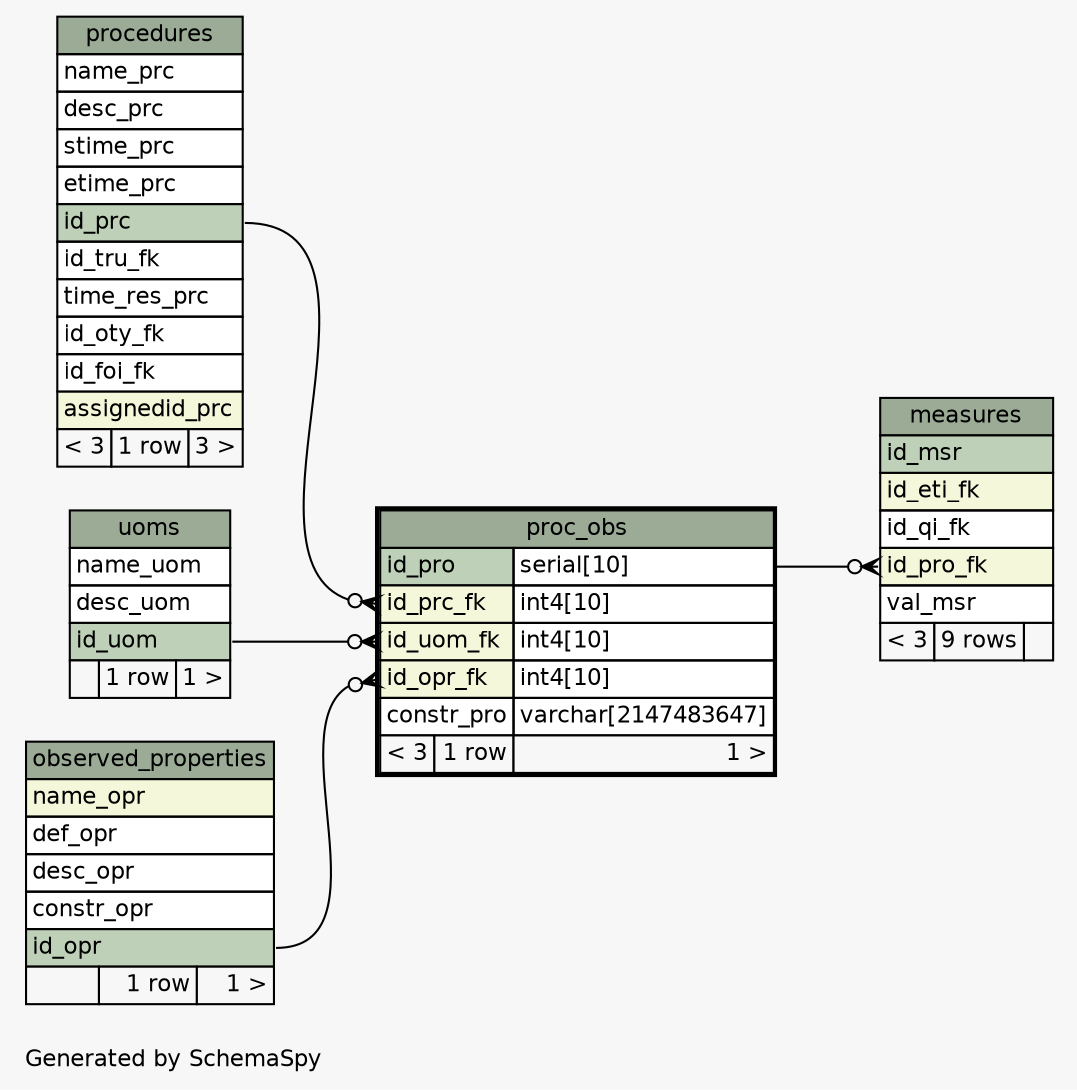 // dot 2.26.3 on Linux 3.2.0-38-generic-pae
// SchemaSpy rev 590
digraph "oneDegreeRelationshipsDiagram" {
  graph [
    rankdir="RL"
    bgcolor="#f7f7f7"
    label="\nGenerated by SchemaSpy"
    labeljust="l"
    nodesep="0.18"
    ranksep="0.46"
    fontname="Helvetica"
    fontsize="11"
  ];
  node [
    fontname="Helvetica"
    fontsize="11"
    shape="plaintext"
  ];
  edge [
    arrowsize="0.8"
  ];
  "measures":"id_pro_fk":w -> "proc_obs":"id_pro.type":e [arrowhead=none dir=back arrowtail=crowodot];
  "proc_obs":"id_opr_fk":w -> "observed_properties":"id_opr":e [arrowhead=none dir=back arrowtail=crowodot];
  "proc_obs":"id_prc_fk":w -> "procedures":"id_prc":e [arrowhead=none dir=back arrowtail=crowodot];
  "proc_obs":"id_uom_fk":w -> "uoms":"id_uom":e [arrowhead=none dir=back arrowtail=crowodot];
  "measures" [
    label=<
    <TABLE BORDER="0" CELLBORDER="1" CELLSPACING="0" BGCOLOR="#ffffff">
      <TR><TD COLSPAN="3" BGCOLOR="#9bab96" ALIGN="CENTER">measures</TD></TR>
      <TR><TD PORT="id_msr" COLSPAN="3" BGCOLOR="#bed1b8" ALIGN="LEFT">id_msr</TD></TR>
      <TR><TD PORT="id_eti_fk" COLSPAN="3" BGCOLOR="#f4f7da" ALIGN="LEFT">id_eti_fk</TD></TR>
      <TR><TD PORT="id_qi_fk" COLSPAN="3" ALIGN="LEFT">id_qi_fk</TD></TR>
      <TR><TD PORT="id_pro_fk" COLSPAN="3" BGCOLOR="#f4f7da" ALIGN="LEFT">id_pro_fk</TD></TR>
      <TR><TD PORT="val_msr" COLSPAN="3" ALIGN="LEFT">val_msr</TD></TR>
      <TR><TD ALIGN="LEFT" BGCOLOR="#f7f7f7">&lt; 3</TD><TD ALIGN="RIGHT" BGCOLOR="#f7f7f7">9 rows</TD><TD ALIGN="RIGHT" BGCOLOR="#f7f7f7">  </TD></TR>
    </TABLE>>
    URL="measures.html"
    tooltip="measures"
  ];
  "observed_properties" [
    label=<
    <TABLE BORDER="0" CELLBORDER="1" CELLSPACING="0" BGCOLOR="#ffffff">
      <TR><TD COLSPAN="3" BGCOLOR="#9bab96" ALIGN="CENTER">observed_properties</TD></TR>
      <TR><TD PORT="name_opr" COLSPAN="3" BGCOLOR="#f4f7da" ALIGN="LEFT">name_opr</TD></TR>
      <TR><TD PORT="def_opr" COLSPAN="3" ALIGN="LEFT">def_opr</TD></TR>
      <TR><TD PORT="desc_opr" COLSPAN="3" ALIGN="LEFT">desc_opr</TD></TR>
      <TR><TD PORT="constr_opr" COLSPAN="3" ALIGN="LEFT">constr_opr</TD></TR>
      <TR><TD PORT="id_opr" COLSPAN="3" BGCOLOR="#bed1b8" ALIGN="LEFT">id_opr</TD></TR>
      <TR><TD ALIGN="LEFT" BGCOLOR="#f7f7f7">  </TD><TD ALIGN="RIGHT" BGCOLOR="#f7f7f7">1 row</TD><TD ALIGN="RIGHT" BGCOLOR="#f7f7f7">1 &gt;</TD></TR>
    </TABLE>>
    URL="observed_properties.html"
    tooltip="observed_properties"
  ];
  "proc_obs" [
    label=<
    <TABLE BORDER="2" CELLBORDER="1" CELLSPACING="0" BGCOLOR="#ffffff">
      <TR><TD COLSPAN="3" BGCOLOR="#9bab96" ALIGN="CENTER">proc_obs</TD></TR>
      <TR><TD PORT="id_pro" COLSPAN="2" BGCOLOR="#bed1b8" ALIGN="LEFT">id_pro</TD><TD PORT="id_pro.type" ALIGN="LEFT">serial[10]</TD></TR>
      <TR><TD PORT="id_prc_fk" COLSPAN="2" BGCOLOR="#f4f7da" ALIGN="LEFT">id_prc_fk</TD><TD PORT="id_prc_fk.type" ALIGN="LEFT">int4[10]</TD></TR>
      <TR><TD PORT="id_uom_fk" COLSPAN="2" BGCOLOR="#f4f7da" ALIGN="LEFT">id_uom_fk</TD><TD PORT="id_uom_fk.type" ALIGN="LEFT">int4[10]</TD></TR>
      <TR><TD PORT="id_opr_fk" COLSPAN="2" BGCOLOR="#f4f7da" ALIGN="LEFT">id_opr_fk</TD><TD PORT="id_opr_fk.type" ALIGN="LEFT">int4[10]</TD></TR>
      <TR><TD PORT="constr_pro" COLSPAN="2" ALIGN="LEFT">constr_pro</TD><TD PORT="constr_pro.type" ALIGN="LEFT">varchar[2147483647]</TD></TR>
      <TR><TD ALIGN="LEFT" BGCOLOR="#f7f7f7">&lt; 3</TD><TD ALIGN="RIGHT" BGCOLOR="#f7f7f7">1 row</TD><TD ALIGN="RIGHT" BGCOLOR="#f7f7f7">1 &gt;</TD></TR>
    </TABLE>>
    URL="proc_obs.html"
    tooltip="proc_obs"
  ];
  "procedures" [
    label=<
    <TABLE BORDER="0" CELLBORDER="1" CELLSPACING="0" BGCOLOR="#ffffff">
      <TR><TD COLSPAN="3" BGCOLOR="#9bab96" ALIGN="CENTER">procedures</TD></TR>
      <TR><TD PORT="name_prc" COLSPAN="3" ALIGN="LEFT">name_prc</TD></TR>
      <TR><TD PORT="desc_prc" COLSPAN="3" ALIGN="LEFT">desc_prc</TD></TR>
      <TR><TD PORT="stime_prc" COLSPAN="3" ALIGN="LEFT">stime_prc</TD></TR>
      <TR><TD PORT="etime_prc" COLSPAN="3" ALIGN="LEFT">etime_prc</TD></TR>
      <TR><TD PORT="id_prc" COLSPAN="3" BGCOLOR="#bed1b8" ALIGN="LEFT">id_prc</TD></TR>
      <TR><TD PORT="id_tru_fk" COLSPAN="3" ALIGN="LEFT">id_tru_fk</TD></TR>
      <TR><TD PORT="time_res_prc" COLSPAN="3" ALIGN="LEFT">time_res_prc</TD></TR>
      <TR><TD PORT="id_oty_fk" COLSPAN="3" ALIGN="LEFT">id_oty_fk</TD></TR>
      <TR><TD PORT="id_foi_fk" COLSPAN="3" ALIGN="LEFT">id_foi_fk</TD></TR>
      <TR><TD PORT="assignedid_prc" COLSPAN="3" BGCOLOR="#f4f7da" ALIGN="LEFT">assignedid_prc</TD></TR>
      <TR><TD ALIGN="LEFT" BGCOLOR="#f7f7f7">&lt; 3</TD><TD ALIGN="RIGHT" BGCOLOR="#f7f7f7">1 row</TD><TD ALIGN="RIGHT" BGCOLOR="#f7f7f7">3 &gt;</TD></TR>
    </TABLE>>
    URL="procedures.html"
    tooltip="procedures"
  ];
  "uoms" [
    label=<
    <TABLE BORDER="0" CELLBORDER="1" CELLSPACING="0" BGCOLOR="#ffffff">
      <TR><TD COLSPAN="3" BGCOLOR="#9bab96" ALIGN="CENTER">uoms</TD></TR>
      <TR><TD PORT="name_uom" COLSPAN="3" ALIGN="LEFT">name_uom</TD></TR>
      <TR><TD PORT="desc_uom" COLSPAN="3" ALIGN="LEFT">desc_uom</TD></TR>
      <TR><TD PORT="id_uom" COLSPAN="3" BGCOLOR="#bed1b8" ALIGN="LEFT">id_uom</TD></TR>
      <TR><TD ALIGN="LEFT" BGCOLOR="#f7f7f7">  </TD><TD ALIGN="RIGHT" BGCOLOR="#f7f7f7">1 row</TD><TD ALIGN="RIGHT" BGCOLOR="#f7f7f7">1 &gt;</TD></TR>
    </TABLE>>
    URL="uoms.html"
    tooltip="uoms"
  ];
}
